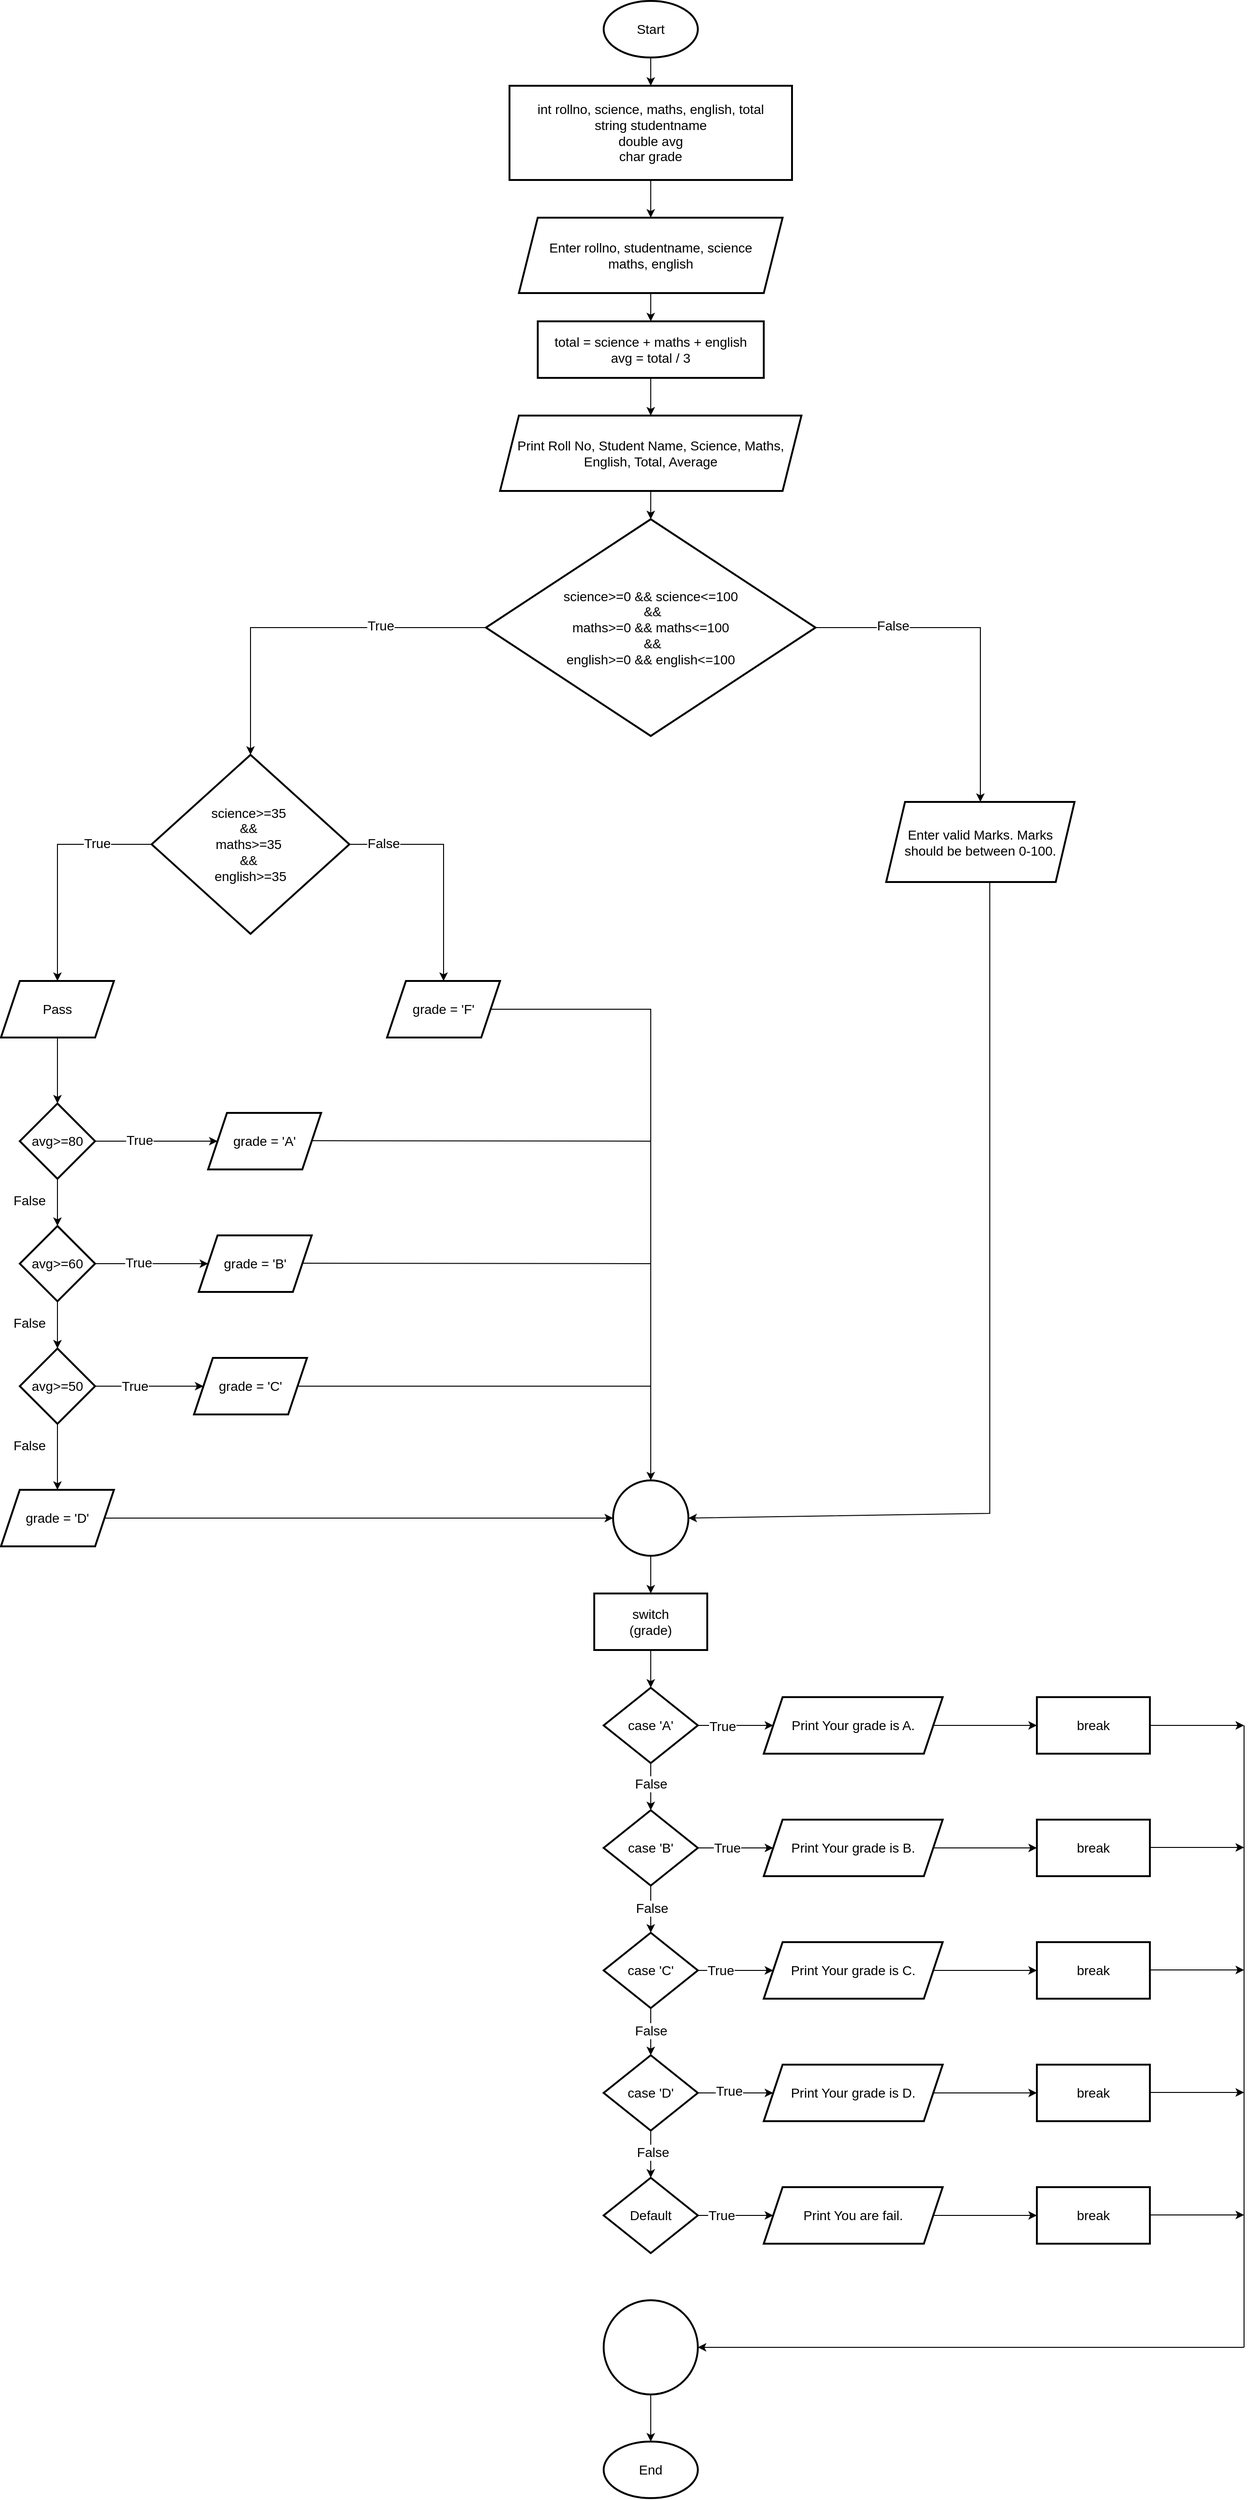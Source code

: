 <mxfile version="26.2.10">
  <diagram name="Page-1" id="2NY0eGm5nmtnEDYn6jnA">
    <mxGraphModel dx="3594" dy="1662" grid="1" gridSize="10" guides="1" tooltips="1" connect="1" arrows="1" fold="1" page="1" pageScale="1" pageWidth="850" pageHeight="1100" math="0" shadow="0">
      <root>
        <mxCell id="0" />
        <mxCell id="1" parent="0" />
        <mxCell id="X27Qf_Hy7r3hhK2pnyAl-2" value="" style="edgeStyle=orthogonalEdgeStyle;rounded=0;orthogonalLoop=1;jettySize=auto;html=1;fontSize=14;" edge="1" parent="1" source="tfA34_AVYEWBdyPAUCiQ-1" target="X27Qf_Hy7r3hhK2pnyAl-1">
          <mxGeometry relative="1" as="geometry" />
        </mxCell>
        <mxCell id="tfA34_AVYEWBdyPAUCiQ-1" value="Start" style="strokeWidth=2;html=1;shape=mxgraph.flowchart.start_1;whiteSpace=wrap;fontSize=14;" parent="1" vertex="1">
          <mxGeometry x="-1640" y="-1090" width="100" height="60" as="geometry" />
        </mxCell>
        <mxCell id="tfA34_AVYEWBdyPAUCiQ-5" value="" style="edgeStyle=orthogonalEdgeStyle;rounded=0;orthogonalLoop=1;jettySize=auto;html=1;fontSize=14;" parent="1" source="tfA34_AVYEWBdyPAUCiQ-2" target="tfA34_AVYEWBdyPAUCiQ-4" edge="1">
          <mxGeometry relative="1" as="geometry" />
        </mxCell>
        <mxCell id="tfA34_AVYEWBdyPAUCiQ-2" value="Enter rollno, studentname, science&lt;div&gt;maths, english&lt;/div&gt;" style="shape=parallelogram;perimeter=parallelogramPerimeter;whiteSpace=wrap;html=1;fixedSize=1;strokeWidth=2;fontSize=14;" parent="1" vertex="1">
          <mxGeometry x="-1730" y="-860" width="280" height="80" as="geometry" />
        </mxCell>
        <mxCell id="tfA34_AVYEWBdyPAUCiQ-9" value="" style="edgeStyle=orthogonalEdgeStyle;rounded=0;orthogonalLoop=1;jettySize=auto;html=1;fontSize=14;" parent="1" source="tfA34_AVYEWBdyPAUCiQ-4" target="tfA34_AVYEWBdyPAUCiQ-8" edge="1">
          <mxGeometry relative="1" as="geometry" />
        </mxCell>
        <mxCell id="tfA34_AVYEWBdyPAUCiQ-4" value="total = science + maths + english&lt;div&gt;avg = total / 3&lt;/div&gt;" style="whiteSpace=wrap;html=1;strokeWidth=2;fontSize=14;" parent="1" vertex="1">
          <mxGeometry x="-1710" y="-750" width="240" height="60" as="geometry" />
        </mxCell>
        <mxCell id="tfA34_AVYEWBdyPAUCiQ-13" value="" style="edgeStyle=orthogonalEdgeStyle;rounded=0;orthogonalLoop=1;jettySize=auto;html=1;fontSize=14;" parent="1" source="tfA34_AVYEWBdyPAUCiQ-8" target="tfA34_AVYEWBdyPAUCiQ-12" edge="1">
          <mxGeometry relative="1" as="geometry" />
        </mxCell>
        <mxCell id="tfA34_AVYEWBdyPAUCiQ-8" value="Print Roll No, Student Name, Science, Maths, English, Total, Average" style="shape=parallelogram;perimeter=parallelogramPerimeter;whiteSpace=wrap;html=1;fixedSize=1;strokeWidth=2;fontSize=14;" parent="1" vertex="1">
          <mxGeometry x="-1750" y="-650" width="320" height="80" as="geometry" />
        </mxCell>
        <mxCell id="tfA34_AVYEWBdyPAUCiQ-15" value="" style="edgeStyle=orthogonalEdgeStyle;rounded=0;orthogonalLoop=1;jettySize=auto;html=1;fontSize=14;" parent="1" source="tfA34_AVYEWBdyPAUCiQ-12" target="tfA34_AVYEWBdyPAUCiQ-14" edge="1">
          <mxGeometry relative="1" as="geometry" />
        </mxCell>
        <mxCell id="tfA34_AVYEWBdyPAUCiQ-50" value="True" style="edgeLabel;html=1;align=center;verticalAlign=middle;resizable=0;points=[];fontSize=14;" parent="tfA34_AVYEWBdyPAUCiQ-15" vertex="1" connectable="0">
          <mxGeometry x="-0.418" y="-2" relative="1" as="geometry">
            <mxPoint as="offset" />
          </mxGeometry>
        </mxCell>
        <mxCell id="tfA34_AVYEWBdyPAUCiQ-17" value="" style="edgeStyle=orthogonalEdgeStyle;rounded=0;orthogonalLoop=1;jettySize=auto;html=1;fontSize=14;" parent="1" source="tfA34_AVYEWBdyPAUCiQ-12" target="tfA34_AVYEWBdyPAUCiQ-16" edge="1">
          <mxGeometry relative="1" as="geometry" />
        </mxCell>
        <mxCell id="tfA34_AVYEWBdyPAUCiQ-53" value="False" style="edgeLabel;html=1;align=center;verticalAlign=middle;resizable=0;points=[];fontSize=14;" parent="tfA34_AVYEWBdyPAUCiQ-17" vertex="1" connectable="0">
          <mxGeometry x="-0.547" y="2" relative="1" as="geometry">
            <mxPoint as="offset" />
          </mxGeometry>
        </mxCell>
        <mxCell id="tfA34_AVYEWBdyPAUCiQ-12" value="science&amp;gt;=0 &amp;amp;&amp;amp; science&amp;lt;=100&lt;div&gt;&amp;nbsp;&amp;amp;&amp;amp;&lt;div&gt;maths&amp;gt;=0 &amp;amp;&amp;amp; maths&amp;lt;=100&lt;/div&gt;&lt;div&gt;&amp;nbsp;&amp;amp;&amp;amp;&lt;/div&gt;&lt;div&gt;english&amp;gt;=0 &amp;amp;&amp;amp; english&amp;lt;=100&lt;/div&gt;&lt;/div&gt;" style="rhombus;whiteSpace=wrap;html=1;strokeWidth=2;fontSize=14;" parent="1" vertex="1">
          <mxGeometry x="-1765" y="-540" width="350" height="230" as="geometry" />
        </mxCell>
        <mxCell id="tfA34_AVYEWBdyPAUCiQ-19" value="" style="edgeStyle=orthogonalEdgeStyle;rounded=0;orthogonalLoop=1;jettySize=auto;html=1;fontSize=14;" parent="1" source="tfA34_AVYEWBdyPAUCiQ-14" target="tfA34_AVYEWBdyPAUCiQ-18" edge="1">
          <mxGeometry relative="1" as="geometry" />
        </mxCell>
        <mxCell id="tfA34_AVYEWBdyPAUCiQ-54" value="True" style="edgeLabel;html=1;align=center;verticalAlign=middle;resizable=0;points=[];fontSize=14;" parent="tfA34_AVYEWBdyPAUCiQ-19" vertex="1" connectable="0">
          <mxGeometry x="-0.526" y="-1" relative="1" as="geometry">
            <mxPoint as="offset" />
          </mxGeometry>
        </mxCell>
        <mxCell id="tfA34_AVYEWBdyPAUCiQ-21" value="" style="edgeStyle=orthogonalEdgeStyle;rounded=0;orthogonalLoop=1;jettySize=auto;html=1;fontSize=14;" parent="1" source="tfA34_AVYEWBdyPAUCiQ-14" target="tfA34_AVYEWBdyPAUCiQ-20" edge="1">
          <mxGeometry relative="1" as="geometry" />
        </mxCell>
        <mxCell id="tfA34_AVYEWBdyPAUCiQ-55" value="False" style="edgeLabel;html=1;align=center;verticalAlign=middle;resizable=0;points=[];fontSize=14;" parent="tfA34_AVYEWBdyPAUCiQ-21" vertex="1" connectable="0">
          <mxGeometry x="-0.706" y="1" relative="1" as="geometry">
            <mxPoint as="offset" />
          </mxGeometry>
        </mxCell>
        <mxCell id="tfA34_AVYEWBdyPAUCiQ-14" value="science&amp;gt;=35&amp;nbsp;&lt;div&gt;&amp;amp;&amp;amp;&amp;nbsp;&lt;/div&gt;&lt;div&gt;maths&amp;gt;=35&amp;nbsp;&lt;/div&gt;&lt;div&gt;&amp;amp;&amp;amp;&amp;nbsp;&lt;/div&gt;&lt;div&gt;english&amp;gt;=35&lt;/div&gt;" style="rhombus;whiteSpace=wrap;html=1;strokeWidth=2;fontSize=14;" parent="1" vertex="1">
          <mxGeometry x="-2120" y="-290" width="210" height="190" as="geometry" />
        </mxCell>
        <mxCell id="tfA34_AVYEWBdyPAUCiQ-16" value="Enter valid Marks. Marks should be between 0-100." style="shape=parallelogram;perimeter=parallelogramPerimeter;whiteSpace=wrap;html=1;fixedSize=1;strokeWidth=2;fontSize=14;" parent="1" vertex="1">
          <mxGeometry x="-1340" y="-240" width="200" height="85" as="geometry" />
        </mxCell>
        <mxCell id="tfA34_AVYEWBdyPAUCiQ-23" value="" style="edgeStyle=orthogonalEdgeStyle;rounded=0;orthogonalLoop=1;jettySize=auto;html=1;fontSize=14;" parent="1" source="tfA34_AVYEWBdyPAUCiQ-18" target="tfA34_AVYEWBdyPAUCiQ-22" edge="1">
          <mxGeometry relative="1" as="geometry" />
        </mxCell>
        <mxCell id="tfA34_AVYEWBdyPAUCiQ-18" value="Pass" style="shape=parallelogram;perimeter=parallelogramPerimeter;whiteSpace=wrap;html=1;fixedSize=1;strokeWidth=2;fontSize=14;" parent="1" vertex="1">
          <mxGeometry x="-2280" y="-50" width="120" height="60" as="geometry" />
        </mxCell>
        <mxCell id="tfA34_AVYEWBdyPAUCiQ-37" value="" style="edgeStyle=orthogonalEdgeStyle;rounded=0;orthogonalLoop=1;jettySize=auto;html=1;fontSize=14;" parent="1" source="tfA34_AVYEWBdyPAUCiQ-20" target="tfA34_AVYEWBdyPAUCiQ-36" edge="1">
          <mxGeometry relative="1" as="geometry" />
        </mxCell>
        <mxCell id="tfA34_AVYEWBdyPAUCiQ-20" value="grade = &#39;F&#39;" style="shape=parallelogram;perimeter=parallelogramPerimeter;whiteSpace=wrap;html=1;fixedSize=1;strokeWidth=2;fontSize=14;" parent="1" vertex="1">
          <mxGeometry x="-1870" y="-50" width="120" height="60" as="geometry" />
        </mxCell>
        <mxCell id="tfA34_AVYEWBdyPAUCiQ-62" value="" style="edgeStyle=orthogonalEdgeStyle;rounded=0;orthogonalLoop=1;jettySize=auto;html=1;fontSize=14;" parent="1" source="tfA34_AVYEWBdyPAUCiQ-22" target="tfA34_AVYEWBdyPAUCiQ-61" edge="1">
          <mxGeometry relative="1" as="geometry" />
        </mxCell>
        <mxCell id="tfA34_AVYEWBdyPAUCiQ-71" value="True" style="edgeLabel;html=1;align=center;verticalAlign=middle;resizable=0;points=[];fontSize=14;" parent="tfA34_AVYEWBdyPAUCiQ-62" vertex="1" connectable="0">
          <mxGeometry x="-0.277" y="1" relative="1" as="geometry">
            <mxPoint as="offset" />
          </mxGeometry>
        </mxCell>
        <mxCell id="tfA34_AVYEWBdyPAUCiQ-64" value="" style="edgeStyle=orthogonalEdgeStyle;rounded=0;orthogonalLoop=1;jettySize=auto;html=1;fontSize=14;" parent="1" source="tfA34_AVYEWBdyPAUCiQ-22" target="tfA34_AVYEWBdyPAUCiQ-63" edge="1">
          <mxGeometry relative="1" as="geometry" />
        </mxCell>
        <mxCell id="tfA34_AVYEWBdyPAUCiQ-22" value="avg&amp;gt;=80" style="rhombus;whiteSpace=wrap;html=1;strokeWidth=2;fontSize=14;" parent="1" vertex="1">
          <mxGeometry x="-2260" y="80" width="80" height="80" as="geometry" />
        </mxCell>
        <mxCell id="X27Qf_Hy7r3hhK2pnyAl-5" value="" style="edgeStyle=orthogonalEdgeStyle;rounded=0;orthogonalLoop=1;jettySize=auto;html=1;fontSize=14;" edge="1" parent="1" source="tfA34_AVYEWBdyPAUCiQ-36" target="X27Qf_Hy7r3hhK2pnyAl-4">
          <mxGeometry relative="1" as="geometry" />
        </mxCell>
        <mxCell id="tfA34_AVYEWBdyPAUCiQ-36" value="" style="ellipse;whiteSpace=wrap;html=1;strokeWidth=2;fontSize=14;" parent="1" vertex="1">
          <mxGeometry x="-1630" y="480" width="80" height="80" as="geometry" />
        </mxCell>
        <mxCell id="tfA34_AVYEWBdyPAUCiQ-47" value="" style="endArrow=classic;html=1;rounded=0;entryX=1;entryY=0.5;entryDx=0;entryDy=0;fontSize=14;" parent="1" target="tfA34_AVYEWBdyPAUCiQ-36" edge="1">
          <mxGeometry width="50" height="50" relative="1" as="geometry">
            <mxPoint x="-1230" y="-155" as="sourcePoint" />
            <mxPoint x="-1790" y="515" as="targetPoint" />
            <Array as="points">
              <mxPoint x="-1230" y="515" />
            </Array>
          </mxGeometry>
        </mxCell>
        <mxCell id="tfA34_AVYEWBdyPAUCiQ-61" value="grade = &#39;A&#39;" style="shape=parallelogram;perimeter=parallelogramPerimeter;whiteSpace=wrap;html=1;fixedSize=1;strokeWidth=2;fontSize=14;" parent="1" vertex="1">
          <mxGeometry x="-2060" y="90" width="120" height="60" as="geometry" />
        </mxCell>
        <mxCell id="tfA34_AVYEWBdyPAUCiQ-66" value="" style="edgeStyle=orthogonalEdgeStyle;rounded=0;orthogonalLoop=1;jettySize=auto;html=1;fontSize=14;" parent="1" source="tfA34_AVYEWBdyPAUCiQ-63" target="tfA34_AVYEWBdyPAUCiQ-65" edge="1">
          <mxGeometry relative="1" as="geometry" />
        </mxCell>
        <mxCell id="tfA34_AVYEWBdyPAUCiQ-72" value="True" style="edgeLabel;html=1;align=center;verticalAlign=middle;resizable=0;points=[];fontSize=14;" parent="tfA34_AVYEWBdyPAUCiQ-66" vertex="1" connectable="0">
          <mxGeometry x="-0.233" y="1" relative="1" as="geometry">
            <mxPoint as="offset" />
          </mxGeometry>
        </mxCell>
        <mxCell id="tfA34_AVYEWBdyPAUCiQ-68" value="" style="edgeStyle=orthogonalEdgeStyle;rounded=0;orthogonalLoop=1;jettySize=auto;html=1;fontSize=14;" parent="1" source="tfA34_AVYEWBdyPAUCiQ-63" target="tfA34_AVYEWBdyPAUCiQ-67" edge="1">
          <mxGeometry relative="1" as="geometry" />
        </mxCell>
        <mxCell id="tfA34_AVYEWBdyPAUCiQ-63" value="avg&amp;gt;=60" style="rhombus;whiteSpace=wrap;html=1;strokeWidth=2;fontSize=14;" parent="1" vertex="1">
          <mxGeometry x="-2260" y="210" width="80" height="80" as="geometry" />
        </mxCell>
        <mxCell id="tfA34_AVYEWBdyPAUCiQ-65" value="grade = &#39;B&#39;" style="shape=parallelogram;perimeter=parallelogramPerimeter;whiteSpace=wrap;html=1;fixedSize=1;strokeWidth=2;fontSize=14;" parent="1" vertex="1">
          <mxGeometry x="-2070" y="220" width="120" height="60" as="geometry" />
        </mxCell>
        <mxCell id="tfA34_AVYEWBdyPAUCiQ-70" value="" style="edgeStyle=orthogonalEdgeStyle;rounded=0;orthogonalLoop=1;jettySize=auto;html=1;fontSize=14;" parent="1" source="tfA34_AVYEWBdyPAUCiQ-67" target="tfA34_AVYEWBdyPAUCiQ-69" edge="1">
          <mxGeometry relative="1" as="geometry" />
        </mxCell>
        <mxCell id="tfA34_AVYEWBdyPAUCiQ-73" value="True" style="edgeLabel;html=1;align=center;verticalAlign=middle;resizable=0;points=[];fontSize=14;" parent="tfA34_AVYEWBdyPAUCiQ-70" vertex="1" connectable="0">
          <mxGeometry x="-0.27" relative="1" as="geometry">
            <mxPoint as="offset" />
          </mxGeometry>
        </mxCell>
        <mxCell id="tfA34_AVYEWBdyPAUCiQ-77" value="" style="edgeStyle=orthogonalEdgeStyle;rounded=0;orthogonalLoop=1;jettySize=auto;html=1;fontSize=14;" parent="1" source="tfA34_AVYEWBdyPAUCiQ-67" target="tfA34_AVYEWBdyPAUCiQ-76" edge="1">
          <mxGeometry relative="1" as="geometry" />
        </mxCell>
        <mxCell id="tfA34_AVYEWBdyPAUCiQ-67" value="avg&amp;gt;=50" style="rhombus;whiteSpace=wrap;html=1;strokeWidth=2;fontSize=14;" parent="1" vertex="1">
          <mxGeometry x="-2260" y="340" width="80" height="80" as="geometry" />
        </mxCell>
        <mxCell id="tfA34_AVYEWBdyPAUCiQ-85" style="edgeStyle=orthogonalEdgeStyle;rounded=0;orthogonalLoop=1;jettySize=auto;html=1;exitX=1;exitY=0.5;exitDx=0;exitDy=0;fontSize=14;" parent="1" source="tfA34_AVYEWBdyPAUCiQ-69" edge="1">
          <mxGeometry relative="1" as="geometry">
            <mxPoint x="-1965" y="380" as="targetPoint" />
          </mxGeometry>
        </mxCell>
        <mxCell id="tfA34_AVYEWBdyPAUCiQ-69" value="grade = &#39;C&#39;" style="shape=parallelogram;perimeter=parallelogramPerimeter;whiteSpace=wrap;html=1;fixedSize=1;strokeWidth=2;fontSize=14;" parent="1" vertex="1">
          <mxGeometry x="-2075" y="350" width="120" height="60" as="geometry" />
        </mxCell>
        <mxCell id="tfA34_AVYEWBdyPAUCiQ-74" value="False" style="text;html=1;align=center;verticalAlign=middle;resizable=0;points=[];autosize=1;strokeColor=none;fillColor=none;fontSize=14;" parent="1" vertex="1">
          <mxGeometry x="-2280" y="168" width="60" height="30" as="geometry" />
        </mxCell>
        <mxCell id="tfA34_AVYEWBdyPAUCiQ-75" value="False" style="text;html=1;align=center;verticalAlign=middle;resizable=0;points=[];autosize=1;strokeColor=none;fillColor=none;fontSize=14;" parent="1" vertex="1">
          <mxGeometry x="-2280" y="298" width="60" height="30" as="geometry" />
        </mxCell>
        <mxCell id="tfA34_AVYEWBdyPAUCiQ-76" value="grade = &#39;D&#39;" style="shape=parallelogram;perimeter=parallelogramPerimeter;whiteSpace=wrap;html=1;fixedSize=1;strokeWidth=2;fontSize=14;" parent="1" vertex="1">
          <mxGeometry x="-2280" y="490" width="120" height="60" as="geometry" />
        </mxCell>
        <mxCell id="tfA34_AVYEWBdyPAUCiQ-80" value="" style="endArrow=classic;html=1;rounded=0;exitX=1;exitY=0.5;exitDx=0;exitDy=0;entryX=0;entryY=0.5;entryDx=0;entryDy=0;fontSize=14;" parent="1" source="tfA34_AVYEWBdyPAUCiQ-76" target="tfA34_AVYEWBdyPAUCiQ-36" edge="1">
          <mxGeometry width="50" height="50" relative="1" as="geometry">
            <mxPoint x="-1990" y="570" as="sourcePoint" />
            <mxPoint x="-1940" y="520" as="targetPoint" />
          </mxGeometry>
        </mxCell>
        <mxCell id="tfA34_AVYEWBdyPAUCiQ-81" value="False" style="text;html=1;align=center;verticalAlign=middle;resizable=0;points=[];autosize=1;strokeColor=none;fillColor=none;fontSize=14;" parent="1" vertex="1">
          <mxGeometry x="-2280" y="428" width="60" height="30" as="geometry" />
        </mxCell>
        <mxCell id="tfA34_AVYEWBdyPAUCiQ-82" value="" style="endArrow=none;html=1;rounded=0;exitX=0.917;exitY=0.383;exitDx=0;exitDy=0;exitPerimeter=0;fontSize=14;" parent="1" edge="1">
          <mxGeometry width="50" height="50" relative="1" as="geometry">
            <mxPoint x="-1950" y="119.5" as="sourcePoint" />
            <mxPoint x="-1590" y="120" as="targetPoint" />
          </mxGeometry>
        </mxCell>
        <mxCell id="tfA34_AVYEWBdyPAUCiQ-83" value="" style="endArrow=none;html=1;rounded=0;exitX=0.917;exitY=0.383;exitDx=0;exitDy=0;exitPerimeter=0;fontSize=14;" parent="1" edge="1">
          <mxGeometry width="50" height="50" relative="1" as="geometry">
            <mxPoint x="-1960" y="249.5" as="sourcePoint" />
            <mxPoint x="-1590" y="250" as="targetPoint" />
          </mxGeometry>
        </mxCell>
        <mxCell id="tfA34_AVYEWBdyPAUCiQ-84" value="" style="endArrow=none;html=1;rounded=0;exitX=1;exitY=0.5;exitDx=0;exitDy=0;fontSize=14;" parent="1" source="tfA34_AVYEWBdyPAUCiQ-69" edge="1">
          <mxGeometry width="50" height="50" relative="1" as="geometry">
            <mxPoint x="-1960" y="380" as="sourcePoint" />
            <mxPoint x="-1590" y="380" as="targetPoint" />
          </mxGeometry>
        </mxCell>
        <mxCell id="X27Qf_Hy7r3hhK2pnyAl-3" value="" style="edgeStyle=orthogonalEdgeStyle;rounded=0;orthogonalLoop=1;jettySize=auto;html=1;fontSize=14;" edge="1" parent="1" source="X27Qf_Hy7r3hhK2pnyAl-1" target="tfA34_AVYEWBdyPAUCiQ-2">
          <mxGeometry relative="1" as="geometry" />
        </mxCell>
        <mxCell id="X27Qf_Hy7r3hhK2pnyAl-1" value="int rollno, science, maths, english, total&lt;div&gt;string studentname&lt;/div&gt;&lt;div&gt;double avg&lt;/div&gt;&lt;div&gt;char grade&lt;/div&gt;" style="whiteSpace=wrap;html=1;fontSize=14;strokeWidth=2;" vertex="1" parent="1">
          <mxGeometry x="-1740" y="-1000" width="300" height="100" as="geometry" />
        </mxCell>
        <mxCell id="X27Qf_Hy7r3hhK2pnyAl-7" value="" style="edgeStyle=orthogonalEdgeStyle;rounded=0;orthogonalLoop=1;jettySize=auto;html=1;fontSize=14;" edge="1" parent="1" source="X27Qf_Hy7r3hhK2pnyAl-4" target="X27Qf_Hy7r3hhK2pnyAl-6">
          <mxGeometry relative="1" as="geometry" />
        </mxCell>
        <mxCell id="X27Qf_Hy7r3hhK2pnyAl-4" value="switch&lt;div&gt;(grade)&lt;/div&gt;" style="whiteSpace=wrap;html=1;fontSize=14;strokeWidth=2;" vertex="1" parent="1">
          <mxGeometry x="-1650" y="600" width="120" height="60" as="geometry" />
        </mxCell>
        <mxCell id="X27Qf_Hy7r3hhK2pnyAl-9" value="" style="edgeStyle=orthogonalEdgeStyle;rounded=0;orthogonalLoop=1;jettySize=auto;html=1;fontSize=14;" edge="1" parent="1" source="X27Qf_Hy7r3hhK2pnyAl-6" target="X27Qf_Hy7r3hhK2pnyAl-8">
          <mxGeometry relative="1" as="geometry" />
        </mxCell>
        <mxCell id="X27Qf_Hy7r3hhK2pnyAl-26" value="True" style="edgeLabel;html=1;align=center;verticalAlign=middle;resizable=0;points=[];fontSize=14;" vertex="1" connectable="0" parent="X27Qf_Hy7r3hhK2pnyAl-9">
          <mxGeometry x="-0.35" y="-1" relative="1" as="geometry">
            <mxPoint as="offset" />
          </mxGeometry>
        </mxCell>
        <mxCell id="X27Qf_Hy7r3hhK2pnyAl-11" value="" style="edgeStyle=orthogonalEdgeStyle;rounded=0;orthogonalLoop=1;jettySize=auto;html=1;fontSize=14;" edge="1" parent="1" source="X27Qf_Hy7r3hhK2pnyAl-6" target="X27Qf_Hy7r3hhK2pnyAl-10">
          <mxGeometry relative="1" as="geometry" />
        </mxCell>
        <mxCell id="X27Qf_Hy7r3hhK2pnyAl-27" value="False" style="edgeLabel;html=1;align=center;verticalAlign=middle;resizable=0;points=[];fontSize=14;" vertex="1" connectable="0" parent="X27Qf_Hy7r3hhK2pnyAl-11">
          <mxGeometry x="-0.128" relative="1" as="geometry">
            <mxPoint as="offset" />
          </mxGeometry>
        </mxCell>
        <mxCell id="X27Qf_Hy7r3hhK2pnyAl-6" value="case &#39;A&#39;" style="rhombus;whiteSpace=wrap;html=1;fontSize=14;strokeWidth=2;" vertex="1" parent="1">
          <mxGeometry x="-1640" y="700" width="100" height="80" as="geometry" />
        </mxCell>
        <mxCell id="X27Qf_Hy7r3hhK2pnyAl-36" value="" style="edgeStyle=orthogonalEdgeStyle;rounded=0;orthogonalLoop=1;jettySize=auto;html=1;fontSize=14;" edge="1" parent="1" source="X27Qf_Hy7r3hhK2pnyAl-8" target="X27Qf_Hy7r3hhK2pnyAl-35">
          <mxGeometry relative="1" as="geometry" />
        </mxCell>
        <mxCell id="X27Qf_Hy7r3hhK2pnyAl-8" value="Print Your grade is A." style="shape=parallelogram;perimeter=parallelogramPerimeter;whiteSpace=wrap;html=1;fixedSize=1;fontSize=14;strokeWidth=2;" vertex="1" parent="1">
          <mxGeometry x="-1470" y="710" width="190" height="60" as="geometry" />
        </mxCell>
        <mxCell id="X27Qf_Hy7r3hhK2pnyAl-13" value="" style="edgeStyle=orthogonalEdgeStyle;rounded=0;orthogonalLoop=1;jettySize=auto;html=1;fontSize=14;" edge="1" parent="1" source="X27Qf_Hy7r3hhK2pnyAl-10" target="X27Qf_Hy7r3hhK2pnyAl-12">
          <mxGeometry relative="1" as="geometry" />
        </mxCell>
        <mxCell id="X27Qf_Hy7r3hhK2pnyAl-28" value="True" style="edgeLabel;html=1;align=center;verticalAlign=middle;resizable=0;points=[];fontSize=14;" vertex="1" connectable="0" parent="X27Qf_Hy7r3hhK2pnyAl-13">
          <mxGeometry x="-0.225" relative="1" as="geometry">
            <mxPoint as="offset" />
          </mxGeometry>
        </mxCell>
        <mxCell id="X27Qf_Hy7r3hhK2pnyAl-15" value="" style="edgeStyle=orthogonalEdgeStyle;rounded=0;orthogonalLoop=1;jettySize=auto;html=1;fontSize=14;" edge="1" parent="1" source="X27Qf_Hy7r3hhK2pnyAl-10" target="X27Qf_Hy7r3hhK2pnyAl-14">
          <mxGeometry relative="1" as="geometry" />
        </mxCell>
        <mxCell id="X27Qf_Hy7r3hhK2pnyAl-29" value="False" style="edgeLabel;html=1;align=center;verticalAlign=middle;resizable=0;points=[];fontSize=14;" vertex="1" connectable="0" parent="X27Qf_Hy7r3hhK2pnyAl-15">
          <mxGeometry x="-0.048" y="1" relative="1" as="geometry">
            <mxPoint as="offset" />
          </mxGeometry>
        </mxCell>
        <mxCell id="X27Qf_Hy7r3hhK2pnyAl-10" value="case &#39;B&#39;" style="rhombus;whiteSpace=wrap;html=1;fontSize=14;strokeWidth=2;" vertex="1" parent="1">
          <mxGeometry x="-1640" y="830" width="100" height="80" as="geometry" />
        </mxCell>
        <mxCell id="X27Qf_Hy7r3hhK2pnyAl-38" value="" style="edgeStyle=orthogonalEdgeStyle;rounded=0;orthogonalLoop=1;jettySize=auto;html=1;fontSize=14;" edge="1" parent="1" source="X27Qf_Hy7r3hhK2pnyAl-12" target="X27Qf_Hy7r3hhK2pnyAl-37">
          <mxGeometry relative="1" as="geometry" />
        </mxCell>
        <mxCell id="X27Qf_Hy7r3hhK2pnyAl-12" value="Print Your grade is B." style="shape=parallelogram;perimeter=parallelogramPerimeter;whiteSpace=wrap;html=1;fixedSize=1;fontSize=14;strokeWidth=2;" vertex="1" parent="1">
          <mxGeometry x="-1470" y="840" width="190" height="60" as="geometry" />
        </mxCell>
        <mxCell id="X27Qf_Hy7r3hhK2pnyAl-17" value="" style="edgeStyle=orthogonalEdgeStyle;rounded=0;orthogonalLoop=1;jettySize=auto;html=1;fontSize=14;" edge="1" parent="1" source="X27Qf_Hy7r3hhK2pnyAl-14" target="X27Qf_Hy7r3hhK2pnyAl-16">
          <mxGeometry relative="1" as="geometry" />
        </mxCell>
        <mxCell id="X27Qf_Hy7r3hhK2pnyAl-30" value="True" style="edgeLabel;html=1;align=center;verticalAlign=middle;resizable=0;points=[];fontSize=14;" vertex="1" connectable="0" parent="X27Qf_Hy7r3hhK2pnyAl-17">
          <mxGeometry x="-0.4" relative="1" as="geometry">
            <mxPoint as="offset" />
          </mxGeometry>
        </mxCell>
        <mxCell id="X27Qf_Hy7r3hhK2pnyAl-19" value="" style="edgeStyle=orthogonalEdgeStyle;rounded=0;orthogonalLoop=1;jettySize=auto;html=1;fontSize=14;" edge="1" parent="1" source="X27Qf_Hy7r3hhK2pnyAl-14" target="X27Qf_Hy7r3hhK2pnyAl-18">
          <mxGeometry relative="1" as="geometry" />
        </mxCell>
        <mxCell id="X27Qf_Hy7r3hhK2pnyAl-31" value="False" style="edgeLabel;html=1;align=center;verticalAlign=middle;resizable=0;points=[];fontSize=14;" vertex="1" connectable="0" parent="X27Qf_Hy7r3hhK2pnyAl-19">
          <mxGeometry x="-0.048" relative="1" as="geometry">
            <mxPoint as="offset" />
          </mxGeometry>
        </mxCell>
        <mxCell id="X27Qf_Hy7r3hhK2pnyAl-14" value="case &#39;C&#39;" style="rhombus;whiteSpace=wrap;html=1;fontSize=14;strokeWidth=2;" vertex="1" parent="1">
          <mxGeometry x="-1640" y="960" width="100" height="80" as="geometry" />
        </mxCell>
        <mxCell id="X27Qf_Hy7r3hhK2pnyAl-40" value="" style="edgeStyle=orthogonalEdgeStyle;rounded=0;orthogonalLoop=1;jettySize=auto;html=1;fontSize=14;" edge="1" parent="1" source="X27Qf_Hy7r3hhK2pnyAl-16" target="X27Qf_Hy7r3hhK2pnyAl-39">
          <mxGeometry relative="1" as="geometry" />
        </mxCell>
        <mxCell id="X27Qf_Hy7r3hhK2pnyAl-16" value="Print Your grade is C." style="shape=parallelogram;perimeter=parallelogramPerimeter;whiteSpace=wrap;html=1;fixedSize=1;fontSize=14;strokeWidth=2;" vertex="1" parent="1">
          <mxGeometry x="-1470" y="970" width="190" height="60" as="geometry" />
        </mxCell>
        <mxCell id="X27Qf_Hy7r3hhK2pnyAl-21" value="" style="edgeStyle=orthogonalEdgeStyle;rounded=0;orthogonalLoop=1;jettySize=auto;html=1;fontSize=14;" edge="1" parent="1" source="X27Qf_Hy7r3hhK2pnyAl-18" target="X27Qf_Hy7r3hhK2pnyAl-20">
          <mxGeometry relative="1" as="geometry" />
        </mxCell>
        <mxCell id="X27Qf_Hy7r3hhK2pnyAl-32" value="True" style="edgeLabel;html=1;align=center;verticalAlign=middle;resizable=0;points=[];fontSize=14;" vertex="1" connectable="0" parent="X27Qf_Hy7r3hhK2pnyAl-21">
          <mxGeometry x="-0.175" y="2" relative="1" as="geometry">
            <mxPoint as="offset" />
          </mxGeometry>
        </mxCell>
        <mxCell id="X27Qf_Hy7r3hhK2pnyAl-23" value="" style="edgeStyle=orthogonalEdgeStyle;rounded=0;orthogonalLoop=1;jettySize=auto;html=1;fontSize=14;" edge="1" parent="1" source="X27Qf_Hy7r3hhK2pnyAl-18" target="X27Qf_Hy7r3hhK2pnyAl-22">
          <mxGeometry relative="1" as="geometry" />
        </mxCell>
        <mxCell id="X27Qf_Hy7r3hhK2pnyAl-33" value="False" style="edgeLabel;html=1;align=center;verticalAlign=middle;resizable=0;points=[];fontSize=14;" vertex="1" connectable="0" parent="X27Qf_Hy7r3hhK2pnyAl-23">
          <mxGeometry x="-0.088" y="2" relative="1" as="geometry">
            <mxPoint as="offset" />
          </mxGeometry>
        </mxCell>
        <mxCell id="X27Qf_Hy7r3hhK2pnyAl-18" value="case &#39;D&#39;" style="rhombus;whiteSpace=wrap;html=1;fontSize=14;strokeWidth=2;" vertex="1" parent="1">
          <mxGeometry x="-1640" y="1090" width="100" height="80" as="geometry" />
        </mxCell>
        <mxCell id="X27Qf_Hy7r3hhK2pnyAl-42" value="" style="edgeStyle=orthogonalEdgeStyle;rounded=0;orthogonalLoop=1;jettySize=auto;html=1;fontSize=14;" edge="1" parent="1" source="X27Qf_Hy7r3hhK2pnyAl-20" target="X27Qf_Hy7r3hhK2pnyAl-41">
          <mxGeometry relative="1" as="geometry" />
        </mxCell>
        <mxCell id="X27Qf_Hy7r3hhK2pnyAl-20" value="Print Your grade is D." style="shape=parallelogram;perimeter=parallelogramPerimeter;whiteSpace=wrap;html=1;fixedSize=1;fontSize=14;strokeWidth=2;" vertex="1" parent="1">
          <mxGeometry x="-1470" y="1100" width="190" height="60" as="geometry" />
        </mxCell>
        <mxCell id="X27Qf_Hy7r3hhK2pnyAl-25" value="" style="edgeStyle=orthogonalEdgeStyle;rounded=0;orthogonalLoop=1;jettySize=auto;html=1;fontSize=14;" edge="1" parent="1" source="X27Qf_Hy7r3hhK2pnyAl-22" target="X27Qf_Hy7r3hhK2pnyAl-24">
          <mxGeometry relative="1" as="geometry" />
        </mxCell>
        <mxCell id="X27Qf_Hy7r3hhK2pnyAl-34" value="True" style="edgeLabel;html=1;align=center;verticalAlign=middle;resizable=0;points=[];fontSize=14;" vertex="1" connectable="0" parent="X27Qf_Hy7r3hhK2pnyAl-25">
          <mxGeometry x="-0.375" relative="1" as="geometry">
            <mxPoint as="offset" />
          </mxGeometry>
        </mxCell>
        <mxCell id="X27Qf_Hy7r3hhK2pnyAl-22" value="Default" style="rhombus;whiteSpace=wrap;html=1;fontSize=14;strokeWidth=2;" vertex="1" parent="1">
          <mxGeometry x="-1640" y="1220" width="100" height="80" as="geometry" />
        </mxCell>
        <mxCell id="X27Qf_Hy7r3hhK2pnyAl-44" value="" style="edgeStyle=orthogonalEdgeStyle;rounded=0;orthogonalLoop=1;jettySize=auto;html=1;fontSize=14;" edge="1" parent="1" source="X27Qf_Hy7r3hhK2pnyAl-24" target="X27Qf_Hy7r3hhK2pnyAl-43">
          <mxGeometry relative="1" as="geometry" />
        </mxCell>
        <mxCell id="X27Qf_Hy7r3hhK2pnyAl-24" value="Print You are fail." style="shape=parallelogram;perimeter=parallelogramPerimeter;whiteSpace=wrap;html=1;fixedSize=1;fontSize=14;strokeWidth=2;" vertex="1" parent="1">
          <mxGeometry x="-1470" y="1230" width="190" height="60" as="geometry" />
        </mxCell>
        <mxCell id="X27Qf_Hy7r3hhK2pnyAl-35" value="break" style="whiteSpace=wrap;html=1;fontSize=14;strokeWidth=2;" vertex="1" parent="1">
          <mxGeometry x="-1180" y="710" width="120" height="60" as="geometry" />
        </mxCell>
        <mxCell id="X27Qf_Hy7r3hhK2pnyAl-37" value="break" style="whiteSpace=wrap;html=1;fontSize=14;strokeWidth=2;" vertex="1" parent="1">
          <mxGeometry x="-1180" y="840" width="120" height="60" as="geometry" />
        </mxCell>
        <mxCell id="X27Qf_Hy7r3hhK2pnyAl-39" value="break" style="whiteSpace=wrap;html=1;fontSize=14;strokeWidth=2;" vertex="1" parent="1">
          <mxGeometry x="-1180" y="970" width="120" height="60" as="geometry" />
        </mxCell>
        <mxCell id="X27Qf_Hy7r3hhK2pnyAl-41" value="break" style="whiteSpace=wrap;html=1;fontSize=14;strokeWidth=2;" vertex="1" parent="1">
          <mxGeometry x="-1180" y="1100" width="120" height="60" as="geometry" />
        </mxCell>
        <mxCell id="X27Qf_Hy7r3hhK2pnyAl-43" value="break" style="whiteSpace=wrap;html=1;fontSize=14;strokeWidth=2;" vertex="1" parent="1">
          <mxGeometry x="-1180" y="1230" width="120" height="60" as="geometry" />
        </mxCell>
        <mxCell id="X27Qf_Hy7r3hhK2pnyAl-46" value="" style="endArrow=classic;html=1;rounded=0;exitX=1;exitY=0.5;exitDx=0;exitDy=0;fontSize=14;" edge="1" parent="1" source="X27Qf_Hy7r3hhK2pnyAl-35">
          <mxGeometry width="50" height="50" relative="1" as="geometry">
            <mxPoint x="-1050" y="750" as="sourcePoint" />
            <mxPoint x="-960" y="740" as="targetPoint" />
          </mxGeometry>
        </mxCell>
        <mxCell id="X27Qf_Hy7r3hhK2pnyAl-47" value="" style="endArrow=classic;html=1;rounded=0;exitX=1;exitY=0.5;exitDx=0;exitDy=0;fontSize=14;" edge="1" parent="1">
          <mxGeometry width="50" height="50" relative="1" as="geometry">
            <mxPoint x="-1060" y="869.5" as="sourcePoint" />
            <mxPoint x="-960" y="869.5" as="targetPoint" />
          </mxGeometry>
        </mxCell>
        <mxCell id="X27Qf_Hy7r3hhK2pnyAl-48" value="" style="endArrow=classic;html=1;rounded=0;exitX=1;exitY=0.5;exitDx=0;exitDy=0;fontSize=14;" edge="1" parent="1">
          <mxGeometry width="50" height="50" relative="1" as="geometry">
            <mxPoint x="-1060" y="999.5" as="sourcePoint" />
            <mxPoint x="-960" y="999.5" as="targetPoint" />
          </mxGeometry>
        </mxCell>
        <mxCell id="X27Qf_Hy7r3hhK2pnyAl-49" value="" style="endArrow=classic;html=1;rounded=0;exitX=1;exitY=0.5;exitDx=0;exitDy=0;fontSize=14;" edge="1" parent="1">
          <mxGeometry width="50" height="50" relative="1" as="geometry">
            <mxPoint x="-1060" y="1129.5" as="sourcePoint" />
            <mxPoint x="-960" y="1129.5" as="targetPoint" />
          </mxGeometry>
        </mxCell>
        <mxCell id="X27Qf_Hy7r3hhK2pnyAl-50" value="" style="endArrow=classic;html=1;rounded=0;exitX=1;exitY=0.5;exitDx=0;exitDy=0;fontSize=14;" edge="1" parent="1">
          <mxGeometry width="50" height="50" relative="1" as="geometry">
            <mxPoint x="-1060" y="1259.5" as="sourcePoint" />
            <mxPoint x="-960" y="1259.5" as="targetPoint" />
          </mxGeometry>
        </mxCell>
        <mxCell id="X27Qf_Hy7r3hhK2pnyAl-51" value="" style="endArrow=none;html=1;rounded=0;fontSize=14;" edge="1" parent="1">
          <mxGeometry width="50" height="50" relative="1" as="geometry">
            <mxPoint x="-960" y="1400" as="sourcePoint" />
            <mxPoint x="-960" y="740" as="targetPoint" />
          </mxGeometry>
        </mxCell>
        <mxCell id="X27Qf_Hy7r3hhK2pnyAl-55" value="" style="edgeStyle=orthogonalEdgeStyle;rounded=0;orthogonalLoop=1;jettySize=auto;html=1;fontSize=14;" edge="1" parent="1" source="X27Qf_Hy7r3hhK2pnyAl-52" target="X27Qf_Hy7r3hhK2pnyAl-54">
          <mxGeometry relative="1" as="geometry" />
        </mxCell>
        <mxCell id="X27Qf_Hy7r3hhK2pnyAl-52" value="" style="strokeWidth=2;html=1;shape=mxgraph.flowchart.start_2;whiteSpace=wrap;fontSize=14;" vertex="1" parent="1">
          <mxGeometry x="-1640" y="1350" width="100" height="100" as="geometry" />
        </mxCell>
        <mxCell id="X27Qf_Hy7r3hhK2pnyAl-53" value="" style="endArrow=classic;html=1;rounded=0;entryX=1;entryY=0.5;entryDx=0;entryDy=0;entryPerimeter=0;fontSize=14;" edge="1" parent="1" target="X27Qf_Hy7r3hhK2pnyAl-52">
          <mxGeometry width="50" height="50" relative="1" as="geometry">
            <mxPoint x="-960" y="1400" as="sourcePoint" />
            <mxPoint x="-1510" y="1360" as="targetPoint" />
          </mxGeometry>
        </mxCell>
        <mxCell id="X27Qf_Hy7r3hhK2pnyAl-54" value="End" style="strokeWidth=2;html=1;shape=mxgraph.flowchart.start_1;whiteSpace=wrap;fontSize=14;" vertex="1" parent="1">
          <mxGeometry x="-1640" y="1500" width="100" height="60" as="geometry" />
        </mxCell>
      </root>
    </mxGraphModel>
  </diagram>
</mxfile>
